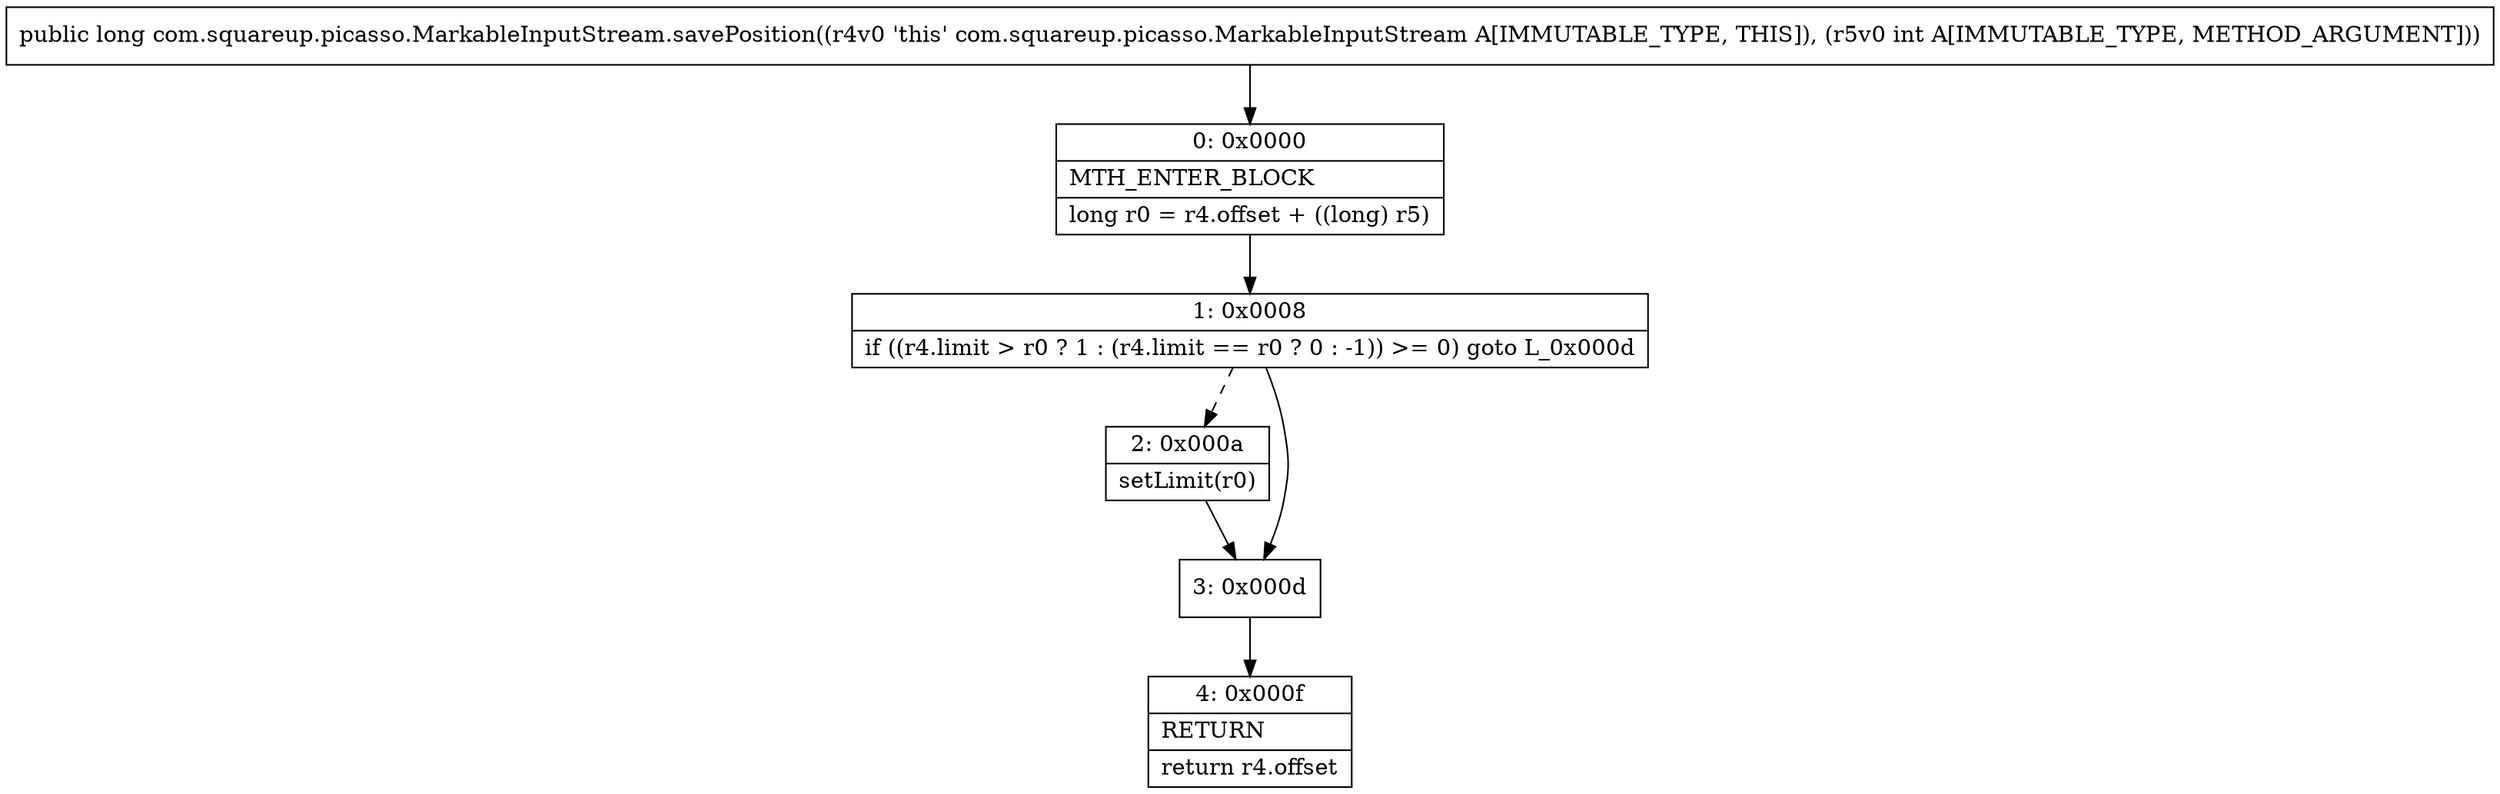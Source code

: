 digraph "CFG forcom.squareup.picasso.MarkableInputStream.savePosition(I)J" {
Node_0 [shape=record,label="{0\:\ 0x0000|MTH_ENTER_BLOCK\l|long r0 = r4.offset + ((long) r5)\l}"];
Node_1 [shape=record,label="{1\:\ 0x0008|if ((r4.limit \> r0 ? 1 : (r4.limit == r0 ? 0 : \-1)) \>= 0) goto L_0x000d\l}"];
Node_2 [shape=record,label="{2\:\ 0x000a|setLimit(r0)\l}"];
Node_3 [shape=record,label="{3\:\ 0x000d}"];
Node_4 [shape=record,label="{4\:\ 0x000f|RETURN\l|return r4.offset\l}"];
MethodNode[shape=record,label="{public long com.squareup.picasso.MarkableInputStream.savePosition((r4v0 'this' com.squareup.picasso.MarkableInputStream A[IMMUTABLE_TYPE, THIS]), (r5v0 int A[IMMUTABLE_TYPE, METHOD_ARGUMENT])) }"];
MethodNode -> Node_0;
Node_0 -> Node_1;
Node_1 -> Node_2[style=dashed];
Node_1 -> Node_3;
Node_2 -> Node_3;
Node_3 -> Node_4;
}

